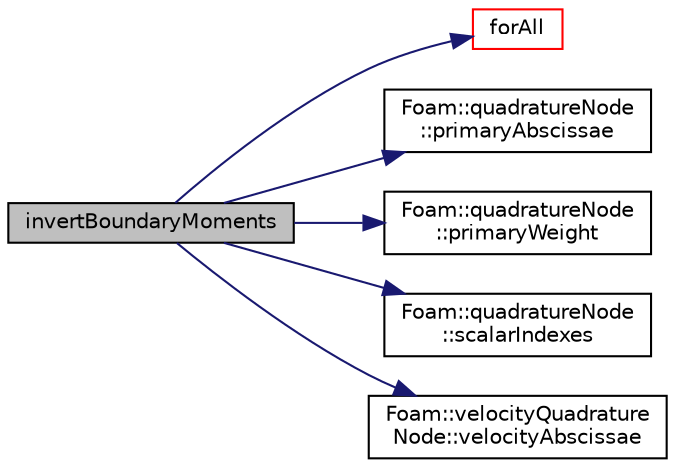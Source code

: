 digraph "invertBoundaryMoments"
{
  bgcolor="transparent";
  edge [fontname="Helvetica",fontsize="10",labelfontname="Helvetica",labelfontsize="10"];
  node [fontname="Helvetica",fontsize="10",shape=record];
  rankdir="LR";
  Node28 [label="invertBoundaryMoments",height=0.2,width=0.4,color="black", fillcolor="grey75", style="filled", fontcolor="black"];
  Node28 -> Node29 [color="midnightblue",fontsize="10",style="solid",fontname="Helvetica"];
  Node29 [label="forAll",height=0.2,width=0.4,color="red",URL="$a01697.html#a661071c857206cff08f25e78275fc863"];
  Node28 -> Node40 [color="midnightblue",fontsize="10",style="solid",fontname="Helvetica"];
  Node40 [label="Foam::quadratureNode\l::primaryAbscissae",height=0.2,width=0.4,color="black",URL="$a02240.html#a44294a401aa4b4cd33e56b6d61967ae6",tooltip="Const access to the scalar abscissa of the node. "];
  Node28 -> Node41 [color="midnightblue",fontsize="10",style="solid",fontname="Helvetica"];
  Node41 [label="Foam::quadratureNode\l::primaryWeight",height=0.2,width=0.4,color="black",URL="$a02240.html#ae744e0be2351d524d75803ea51fe5f69",tooltip="Const access to the weight of the node. "];
  Node28 -> Node42 [color="midnightblue",fontsize="10",style="solid",fontname="Helvetica"];
  Node42 [label="Foam::quadratureNode\l::scalarIndexes",height=0.2,width=0.4,color="black",URL="$a02240.html#abc03e1012f6daada425c85edc8c58376",tooltip="Return abscissa indexes. "];
  Node28 -> Node43 [color="midnightblue",fontsize="10",style="solid",fontname="Helvetica"];
  Node43 [label="Foam::velocityQuadrature\lNode::velocityAbscissae",height=0.2,width=0.4,color="black",URL="$a02248.html#af1246788ffe9fb394b0c4095f2322d42",tooltip="Const access to the velocity abscissa of the node. "];
}
